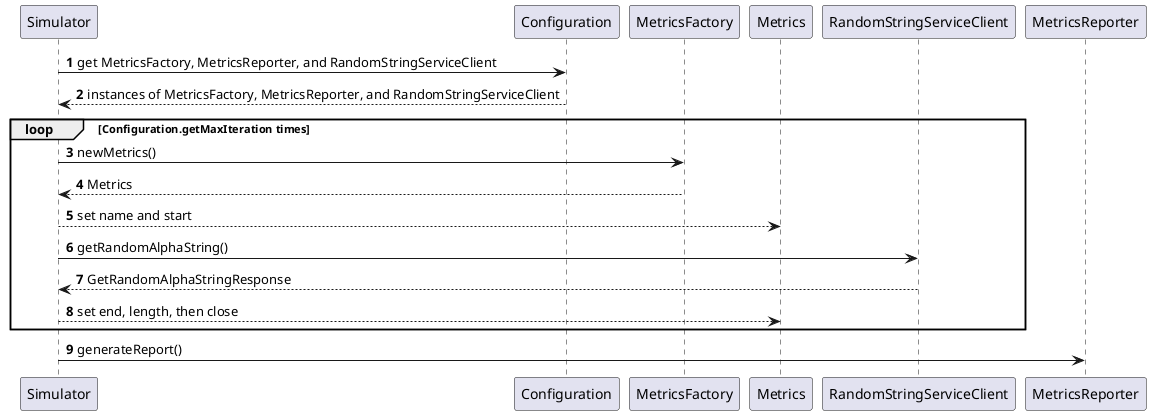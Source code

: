 @startuml
autonumber

Simulator -> Configuration : get MetricsFactory, MetricsReporter, and RandomStringServiceClient
Configuration --> Simulator : instances of MetricsFactory, MetricsReporter, and RandomStringServiceClient

loop Configuration.getMaxIteration times
    Simulator -> MetricsFactory : newMetrics()
    MetricsFactory --> Simulator : Metrics

    Simulator --> Metrics : set name and start

    Simulator -> RandomStringServiceClient : getRandomAlphaString()
    RandomStringServiceClient --> Simulator : GetRandomAlphaStringResponse 

    Simulator --> Metrics : set end, length, then close
end

Simulator -> MetricsReporter : generateReport()

@enduml